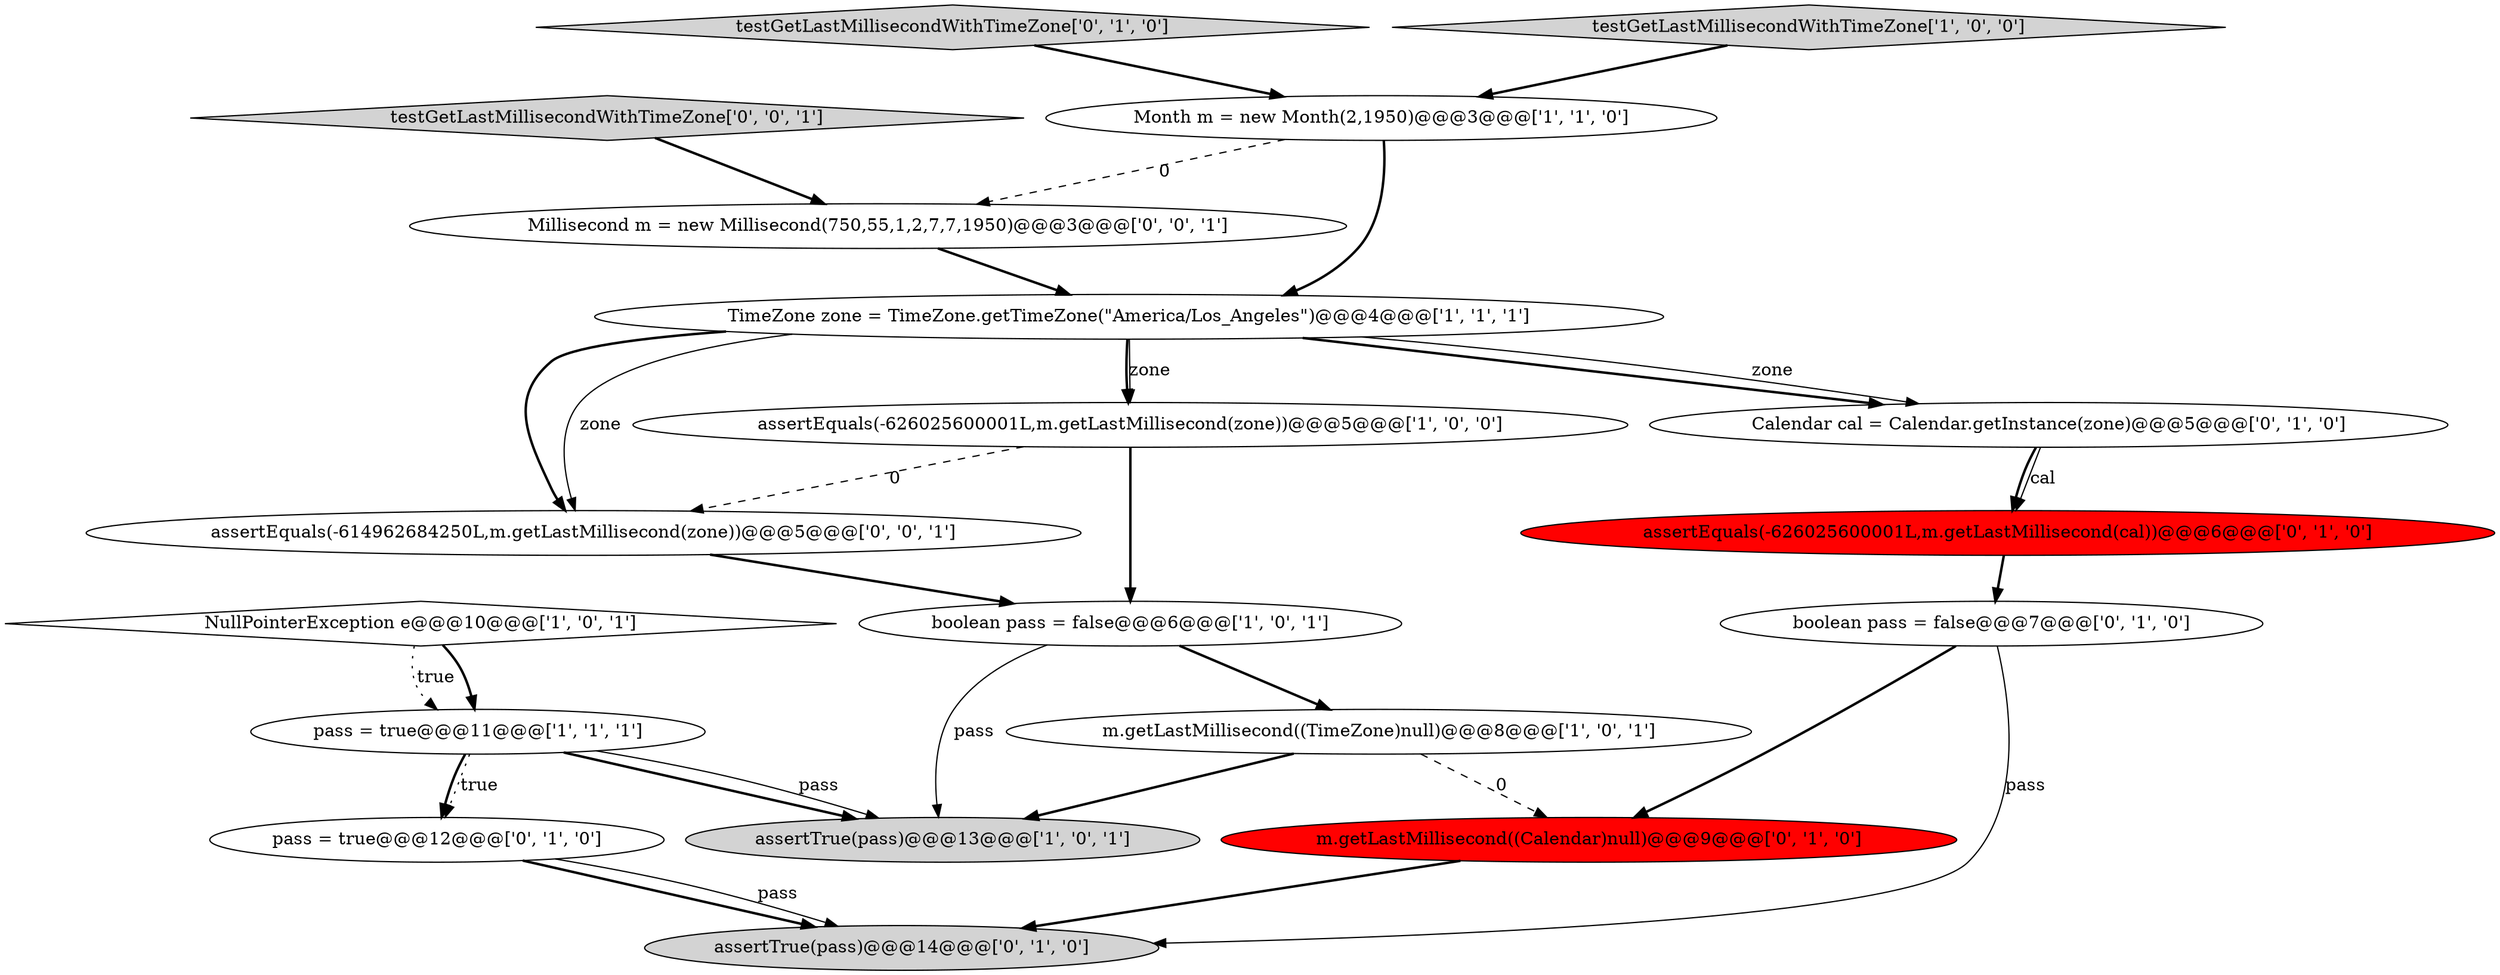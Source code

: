 digraph {
14 [style = filled, label = "boolean pass = false@@@7@@@['0', '1', '0']", fillcolor = white, shape = ellipse image = "AAA0AAABBB2BBB"];
6 [style = filled, label = "assertEquals(-626025600001L,m.getLastMillisecond(zone))@@@5@@@['1', '0', '0']", fillcolor = white, shape = ellipse image = "AAA0AAABBB1BBB"];
7 [style = filled, label = "m.getLastMillisecond((TimeZone)null)@@@8@@@['1', '0', '1']", fillcolor = white, shape = ellipse image = "AAA0AAABBB1BBB"];
11 [style = filled, label = "assertEquals(-626025600001L,m.getLastMillisecond(cal))@@@6@@@['0', '1', '0']", fillcolor = red, shape = ellipse image = "AAA1AAABBB2BBB"];
9 [style = filled, label = "Calendar cal = Calendar.getInstance(zone)@@@5@@@['0', '1', '0']", fillcolor = white, shape = ellipse image = "AAA0AAABBB2BBB"];
10 [style = filled, label = "assertTrue(pass)@@@14@@@['0', '1', '0']", fillcolor = lightgray, shape = ellipse image = "AAA0AAABBB2BBB"];
12 [style = filled, label = "testGetLastMillisecondWithTimeZone['0', '1', '0']", fillcolor = lightgray, shape = diamond image = "AAA0AAABBB2BBB"];
13 [style = filled, label = "pass = true@@@12@@@['0', '1', '0']", fillcolor = white, shape = ellipse image = "AAA0AAABBB2BBB"];
5 [style = filled, label = "pass = true@@@11@@@['1', '1', '1']", fillcolor = white, shape = ellipse image = "AAA0AAABBB1BBB"];
16 [style = filled, label = "assertEquals(-614962684250L,m.getLastMillisecond(zone))@@@5@@@['0', '0', '1']", fillcolor = white, shape = ellipse image = "AAA0AAABBB3BBB"];
18 [style = filled, label = "Millisecond m = new Millisecond(750,55,1,2,7,7,1950)@@@3@@@['0', '0', '1']", fillcolor = white, shape = ellipse image = "AAA0AAABBB3BBB"];
2 [style = filled, label = "Month m = new Month(2,1950)@@@3@@@['1', '1', '0']", fillcolor = white, shape = ellipse image = "AAA0AAABBB1BBB"];
4 [style = filled, label = "TimeZone zone = TimeZone.getTimeZone(\"America/Los_Angeles\")@@@4@@@['1', '1', '1']", fillcolor = white, shape = ellipse image = "AAA0AAABBB1BBB"];
3 [style = filled, label = "NullPointerException e@@@10@@@['1', '0', '1']", fillcolor = white, shape = diamond image = "AAA0AAABBB1BBB"];
0 [style = filled, label = "boolean pass = false@@@6@@@['1', '0', '1']", fillcolor = white, shape = ellipse image = "AAA0AAABBB1BBB"];
15 [style = filled, label = "m.getLastMillisecond((Calendar)null)@@@9@@@['0', '1', '0']", fillcolor = red, shape = ellipse image = "AAA1AAABBB2BBB"];
1 [style = filled, label = "testGetLastMillisecondWithTimeZone['1', '0', '0']", fillcolor = lightgray, shape = diamond image = "AAA0AAABBB1BBB"];
17 [style = filled, label = "testGetLastMillisecondWithTimeZone['0', '0', '1']", fillcolor = lightgray, shape = diamond image = "AAA0AAABBB3BBB"];
8 [style = filled, label = "assertTrue(pass)@@@13@@@['1', '0', '1']", fillcolor = lightgray, shape = ellipse image = "AAA0AAABBB1BBB"];
4->9 [style = bold, label=""];
13->10 [style = bold, label=""];
5->8 [style = bold, label=""];
15->10 [style = bold, label=""];
16->0 [style = bold, label=""];
9->11 [style = bold, label=""];
11->14 [style = bold, label=""];
4->6 [style = bold, label=""];
0->8 [style = solid, label="pass"];
14->10 [style = solid, label="pass"];
13->10 [style = solid, label="pass"];
6->0 [style = bold, label=""];
9->11 [style = solid, label="cal"];
7->8 [style = bold, label=""];
2->4 [style = bold, label=""];
0->7 [style = bold, label=""];
4->9 [style = solid, label="zone"];
5->8 [style = solid, label="pass"];
5->13 [style = dotted, label="true"];
12->2 [style = bold, label=""];
3->5 [style = bold, label=""];
6->16 [style = dashed, label="0"];
3->5 [style = dotted, label="true"];
18->4 [style = bold, label=""];
5->13 [style = bold, label=""];
2->18 [style = dashed, label="0"];
7->15 [style = dashed, label="0"];
14->15 [style = bold, label=""];
1->2 [style = bold, label=""];
4->6 [style = solid, label="zone"];
17->18 [style = bold, label=""];
4->16 [style = bold, label=""];
4->16 [style = solid, label="zone"];
}

